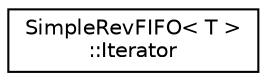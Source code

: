 digraph "Graphical Class Hierarchy"
{
 // LATEX_PDF_SIZE
  edge [fontname="Helvetica",fontsize="10",labelfontname="Helvetica",labelfontsize="10"];
  node [fontname="Helvetica",fontsize="10",shape=record];
  rankdir="LR";
  Node0 [label="SimpleRevFIFO\< T \>\l::Iterator",height=0.2,width=0.4,color="black", fillcolor="white", style="filled",URL="$classoperations__research_1_1_simple_rev_f_i_f_o_1_1_iterator.html",tooltip="This iterator is not stable with respect to deletion."];
}
